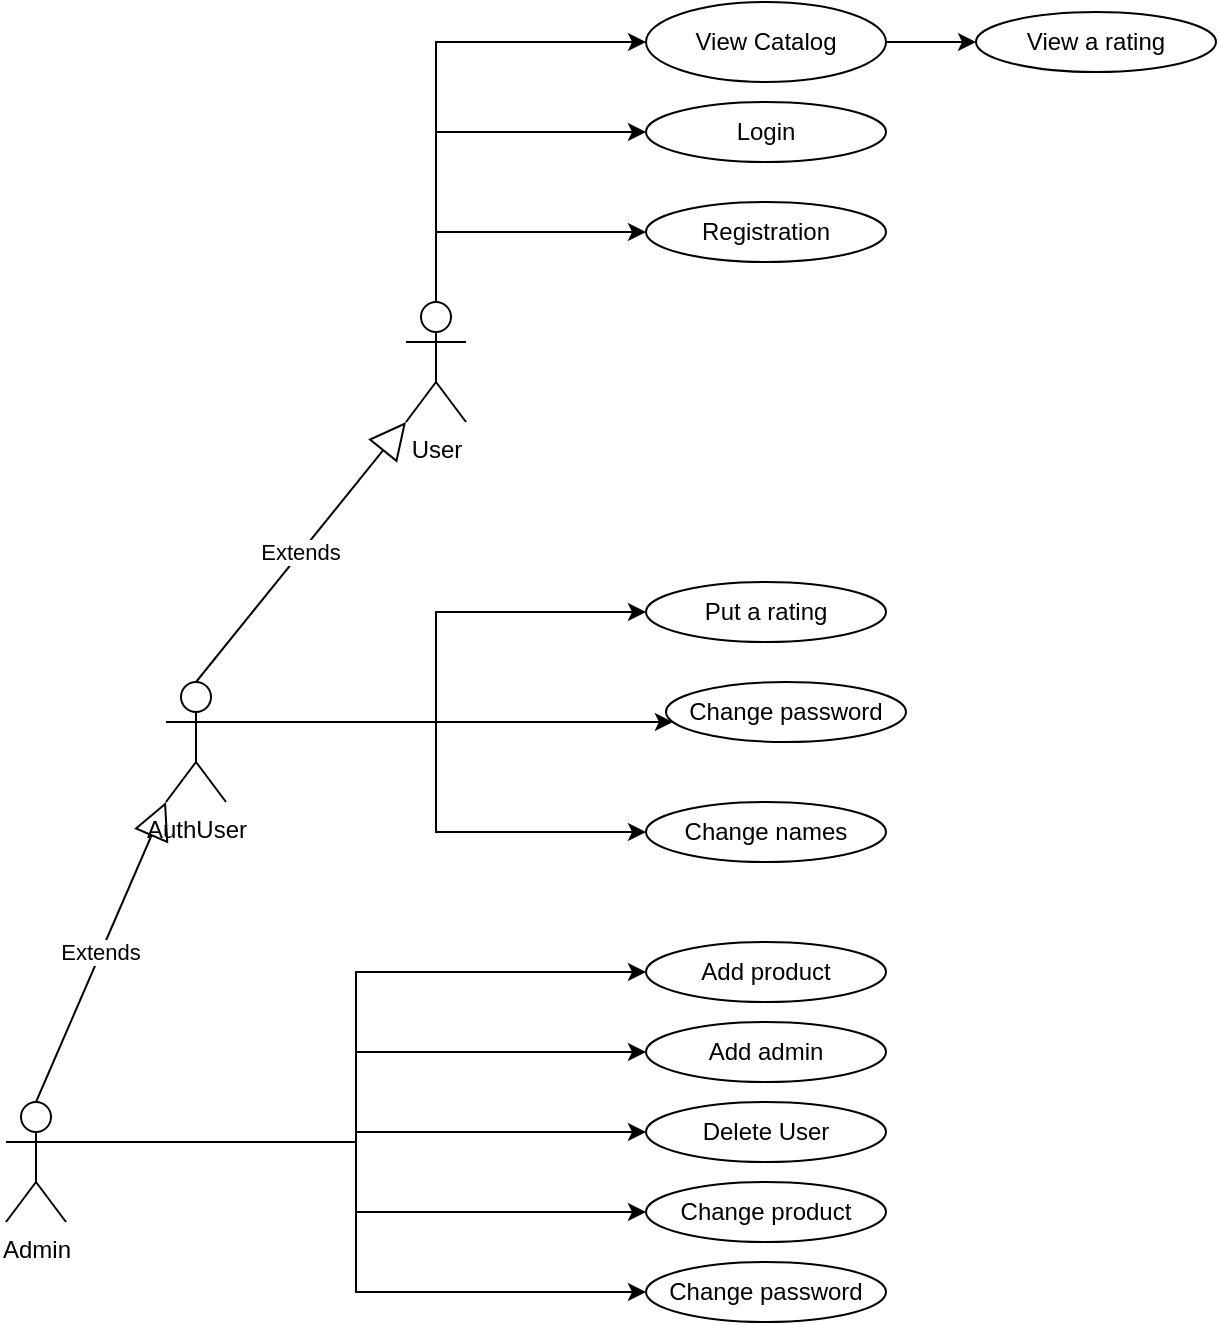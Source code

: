 <mxfile version="14.4.8" type="github">
  <diagram name="Page-1" id="e7e014a7-5840-1c2e-5031-d8a46d1fe8dd">
    <mxGraphModel dx="1422" dy="794" grid="1" gridSize="10" guides="1" tooltips="1" connect="1" arrows="1" fold="1" page="1" pageScale="1" pageWidth="1169" pageHeight="826" background="#ffffff" math="0" shadow="0">
      <root>
        <mxCell id="0" />
        <mxCell id="1" parent="0" />
        <mxCell id="lR-PXd6BoAhTsxZs8DCs-77" style="edgeStyle=orthogonalEdgeStyle;rounded=0;orthogonalLoop=1;jettySize=auto;html=1;exitX=1;exitY=0.333;exitDx=0;exitDy=0;exitPerimeter=0;entryX=0;entryY=0.5;entryDx=0;entryDy=0;" parent="1" source="lR-PXd6BoAhTsxZs8DCs-42" target="lR-PXd6BoAhTsxZs8DCs-72" edge="1">
          <mxGeometry relative="1" as="geometry" />
        </mxCell>
        <mxCell id="lR-PXd6BoAhTsxZs8DCs-78" style="edgeStyle=orthogonalEdgeStyle;rounded=0;orthogonalLoop=1;jettySize=auto;html=1;exitX=1;exitY=0.333;exitDx=0;exitDy=0;exitPerimeter=0;entryX=0;entryY=0.5;entryDx=0;entryDy=0;" parent="1" source="lR-PXd6BoAhTsxZs8DCs-42" target="lR-PXd6BoAhTsxZs8DCs-73" edge="1">
          <mxGeometry relative="1" as="geometry" />
        </mxCell>
        <mxCell id="lR-PXd6BoAhTsxZs8DCs-79" style="edgeStyle=orthogonalEdgeStyle;rounded=0;orthogonalLoop=1;jettySize=auto;html=1;exitX=1;exitY=0.333;exitDx=0;exitDy=0;exitPerimeter=0;entryX=0;entryY=0.5;entryDx=0;entryDy=0;" parent="1" source="lR-PXd6BoAhTsxZs8DCs-42" target="lR-PXd6BoAhTsxZs8DCs-74" edge="1">
          <mxGeometry relative="1" as="geometry" />
        </mxCell>
        <mxCell id="lR-PXd6BoAhTsxZs8DCs-81" style="edgeStyle=orthogonalEdgeStyle;rounded=0;orthogonalLoop=1;jettySize=auto;html=1;exitX=1;exitY=0.333;exitDx=0;exitDy=0;exitPerimeter=0;entryX=0;entryY=0.5;entryDx=0;entryDy=0;" parent="1" source="lR-PXd6BoAhTsxZs8DCs-42" target="lR-PXd6BoAhTsxZs8DCs-76" edge="1">
          <mxGeometry relative="1" as="geometry" />
        </mxCell>
        <mxCell id="lR-PXd6BoAhTsxZs8DCs-85" style="edgeStyle=orthogonalEdgeStyle;rounded=0;orthogonalLoop=1;jettySize=auto;html=1;exitX=1;exitY=0.333;exitDx=0;exitDy=0;exitPerimeter=0;" parent="1" source="lR-PXd6BoAhTsxZs8DCs-42" target="lR-PXd6BoAhTsxZs8DCs-75" edge="1">
          <mxGeometry relative="1" as="geometry" />
        </mxCell>
        <mxCell id="lR-PXd6BoAhTsxZs8DCs-42" value="Admin" style="shape=umlActor;verticalLabelPosition=bottom;verticalAlign=top;html=1;outlineConnect=0;" parent="1" vertex="1">
          <mxGeometry x="40" y="640" width="30" height="60" as="geometry" />
        </mxCell>
        <mxCell id="lR-PXd6BoAhTsxZs8DCs-61" style="edgeStyle=orthogonalEdgeStyle;rounded=0;orthogonalLoop=1;jettySize=auto;html=1;exitX=0.5;exitY=0;exitDx=0;exitDy=0;exitPerimeter=0;entryX=0;entryY=0.5;entryDx=0;entryDy=0;" parent="1" source="lR-PXd6BoAhTsxZs8DCs-45" target="lR-PXd6BoAhTsxZs8DCs-58" edge="1">
          <mxGeometry relative="1" as="geometry" />
        </mxCell>
        <mxCell id="lR-PXd6BoAhTsxZs8DCs-62" style="edgeStyle=orthogonalEdgeStyle;rounded=0;orthogonalLoop=1;jettySize=auto;html=1;exitX=0.5;exitY=0;exitDx=0;exitDy=0;exitPerimeter=0;entryX=0;entryY=0.5;entryDx=0;entryDy=0;" parent="1" source="lR-PXd6BoAhTsxZs8DCs-45" target="lR-PXd6BoAhTsxZs8DCs-59" edge="1">
          <mxGeometry relative="1" as="geometry" />
        </mxCell>
        <mxCell id="lR-PXd6BoAhTsxZs8DCs-63" style="edgeStyle=orthogonalEdgeStyle;rounded=0;orthogonalLoop=1;jettySize=auto;html=1;exitX=0.5;exitY=0;exitDx=0;exitDy=0;exitPerimeter=0;entryX=0;entryY=0.5;entryDx=0;entryDy=0;" parent="1" source="lR-PXd6BoAhTsxZs8DCs-45" target="lR-PXd6BoAhTsxZs8DCs-60" edge="1">
          <mxGeometry relative="1" as="geometry" />
        </mxCell>
        <mxCell id="lR-PXd6BoAhTsxZs8DCs-45" value="User" style="shape=umlActor;verticalLabelPosition=bottom;verticalAlign=top;html=1;outlineConnect=0;" parent="1" vertex="1">
          <mxGeometry x="240" y="240" width="30" height="60" as="geometry" />
        </mxCell>
        <mxCell id="lR-PXd6BoAhTsxZs8DCs-67" style="edgeStyle=orthogonalEdgeStyle;rounded=0;orthogonalLoop=1;jettySize=auto;html=1;exitX=1;exitY=0.333;exitDx=0;exitDy=0;exitPerimeter=0;entryX=0;entryY=0.5;entryDx=0;entryDy=0;" parent="1" source="lR-PXd6BoAhTsxZs8DCs-50" target="lR-PXd6BoAhTsxZs8DCs-64" edge="1">
          <mxGeometry relative="1" as="geometry" />
        </mxCell>
        <mxCell id="lR-PXd6BoAhTsxZs8DCs-68" style="edgeStyle=orthogonalEdgeStyle;rounded=0;orthogonalLoop=1;jettySize=auto;html=1;exitX=1;exitY=0.333;exitDx=0;exitDy=0;exitPerimeter=0;" parent="1" source="lR-PXd6BoAhTsxZs8DCs-50" target="lR-PXd6BoAhTsxZs8DCs-65" edge="1">
          <mxGeometry relative="1" as="geometry">
            <Array as="points">
              <mxPoint x="330" y="450" />
              <mxPoint x="330" y="450" />
            </Array>
          </mxGeometry>
        </mxCell>
        <mxCell id="lR-PXd6BoAhTsxZs8DCs-69" style="edgeStyle=orthogonalEdgeStyle;rounded=0;orthogonalLoop=1;jettySize=auto;html=1;exitX=1;exitY=0.333;exitDx=0;exitDy=0;exitPerimeter=0;entryX=0;entryY=0.5;entryDx=0;entryDy=0;" parent="1" source="lR-PXd6BoAhTsxZs8DCs-50" target="lR-PXd6BoAhTsxZs8DCs-66" edge="1">
          <mxGeometry relative="1" as="geometry" />
        </mxCell>
        <mxCell id="lR-PXd6BoAhTsxZs8DCs-50" value="AuthUser" style="shape=umlActor;verticalLabelPosition=bottom;verticalAlign=top;html=1;outlineConnect=0;" parent="1" vertex="1">
          <mxGeometry x="120" y="430" width="30" height="60" as="geometry" />
        </mxCell>
        <mxCell id="Nocg1MRlHcAroERfvg8m-15" style="edgeStyle=orthogonalEdgeStyle;rounded=0;orthogonalLoop=1;jettySize=auto;html=1;entryX=0;entryY=0.5;entryDx=0;entryDy=0;" edge="1" parent="1" source="lR-PXd6BoAhTsxZs8DCs-58" target="Nocg1MRlHcAroERfvg8m-14">
          <mxGeometry relative="1" as="geometry" />
        </mxCell>
        <mxCell id="lR-PXd6BoAhTsxZs8DCs-58" value="View Catalog" style="ellipse;whiteSpace=wrap;html=1;" parent="1" vertex="1">
          <mxGeometry x="360" y="90" width="120" height="40" as="geometry" />
        </mxCell>
        <mxCell id="lR-PXd6BoAhTsxZs8DCs-59" value="Login" style="ellipse;whiteSpace=wrap;html=1;" parent="1" vertex="1">
          <mxGeometry x="360" y="140" width="120" height="30" as="geometry" />
        </mxCell>
        <mxCell id="lR-PXd6BoAhTsxZs8DCs-60" value="Registration" style="ellipse;whiteSpace=wrap;html=1;" parent="1" vertex="1">
          <mxGeometry x="360" y="190" width="120" height="30" as="geometry" />
        </mxCell>
        <mxCell id="lR-PXd6BoAhTsxZs8DCs-64" value="Put a rating" style="ellipse;whiteSpace=wrap;html=1;" parent="1" vertex="1">
          <mxGeometry x="360" y="380" width="120" height="30" as="geometry" />
        </mxCell>
        <mxCell id="lR-PXd6BoAhTsxZs8DCs-65" value="Change password" style="ellipse;whiteSpace=wrap;html=1;" parent="1" vertex="1">
          <mxGeometry x="370" y="430" width="120" height="30" as="geometry" />
        </mxCell>
        <mxCell id="lR-PXd6BoAhTsxZs8DCs-66" value="Change names" style="ellipse;whiteSpace=wrap;html=1;" parent="1" vertex="1">
          <mxGeometry x="360" y="490" width="120" height="30" as="geometry" />
        </mxCell>
        <mxCell id="lR-PXd6BoAhTsxZs8DCs-72" value="Add product" style="ellipse;whiteSpace=wrap;html=1;" parent="1" vertex="1">
          <mxGeometry x="360" y="560" width="120" height="30" as="geometry" />
        </mxCell>
        <mxCell id="lR-PXd6BoAhTsxZs8DCs-73" value="Add admin" style="ellipse;whiteSpace=wrap;html=1;" parent="1" vertex="1">
          <mxGeometry x="360" y="600" width="120" height="30" as="geometry" />
        </mxCell>
        <mxCell id="lR-PXd6BoAhTsxZs8DCs-74" value="Delete User" style="ellipse;whiteSpace=wrap;html=1;" parent="1" vertex="1">
          <mxGeometry x="360" y="640" width="120" height="30" as="geometry" />
        </mxCell>
        <mxCell id="lR-PXd6BoAhTsxZs8DCs-75" value="Change product" style="ellipse;whiteSpace=wrap;html=1;" parent="1" vertex="1">
          <mxGeometry x="360" y="680" width="120" height="30" as="geometry" />
        </mxCell>
        <mxCell id="lR-PXd6BoAhTsxZs8DCs-76" value="Change password" style="ellipse;whiteSpace=wrap;html=1;" parent="1" vertex="1">
          <mxGeometry x="360" y="720" width="120" height="30" as="geometry" />
        </mxCell>
        <mxCell id="lR-PXd6BoAhTsxZs8DCs-86" value="Extends" style="endArrow=block;endSize=16;endFill=0;html=1;entryX=0;entryY=1;entryDx=0;entryDy=0;entryPerimeter=0;exitX=0.5;exitY=0;exitDx=0;exitDy=0;exitPerimeter=0;" parent="1" source="lR-PXd6BoAhTsxZs8DCs-42" target="lR-PXd6BoAhTsxZs8DCs-50" edge="1">
          <mxGeometry width="160" relative="1" as="geometry">
            <mxPoint x="-150" y="470" as="sourcePoint" />
            <mxPoint x="10" y="470" as="targetPoint" />
          </mxGeometry>
        </mxCell>
        <mxCell id="lR-PXd6BoAhTsxZs8DCs-87" value="Extends" style="endArrow=block;endSize=16;endFill=0;html=1;entryX=0;entryY=1;entryDx=0;entryDy=0;entryPerimeter=0;exitX=0.5;exitY=0;exitDx=0;exitDy=0;exitPerimeter=0;" parent="1" source="lR-PXd6BoAhTsxZs8DCs-50" target="lR-PXd6BoAhTsxZs8DCs-45" edge="1">
          <mxGeometry width="160" relative="1" as="geometry">
            <mxPoint x="20" y="210" as="sourcePoint" />
            <mxPoint x="180" y="210" as="targetPoint" />
          </mxGeometry>
        </mxCell>
        <mxCell id="Nocg1MRlHcAroERfvg8m-14" value="View a rating" style="ellipse;whiteSpace=wrap;html=1;" vertex="1" parent="1">
          <mxGeometry x="525" y="95" width="120" height="30" as="geometry" />
        </mxCell>
      </root>
    </mxGraphModel>
  </diagram>
</mxfile>
